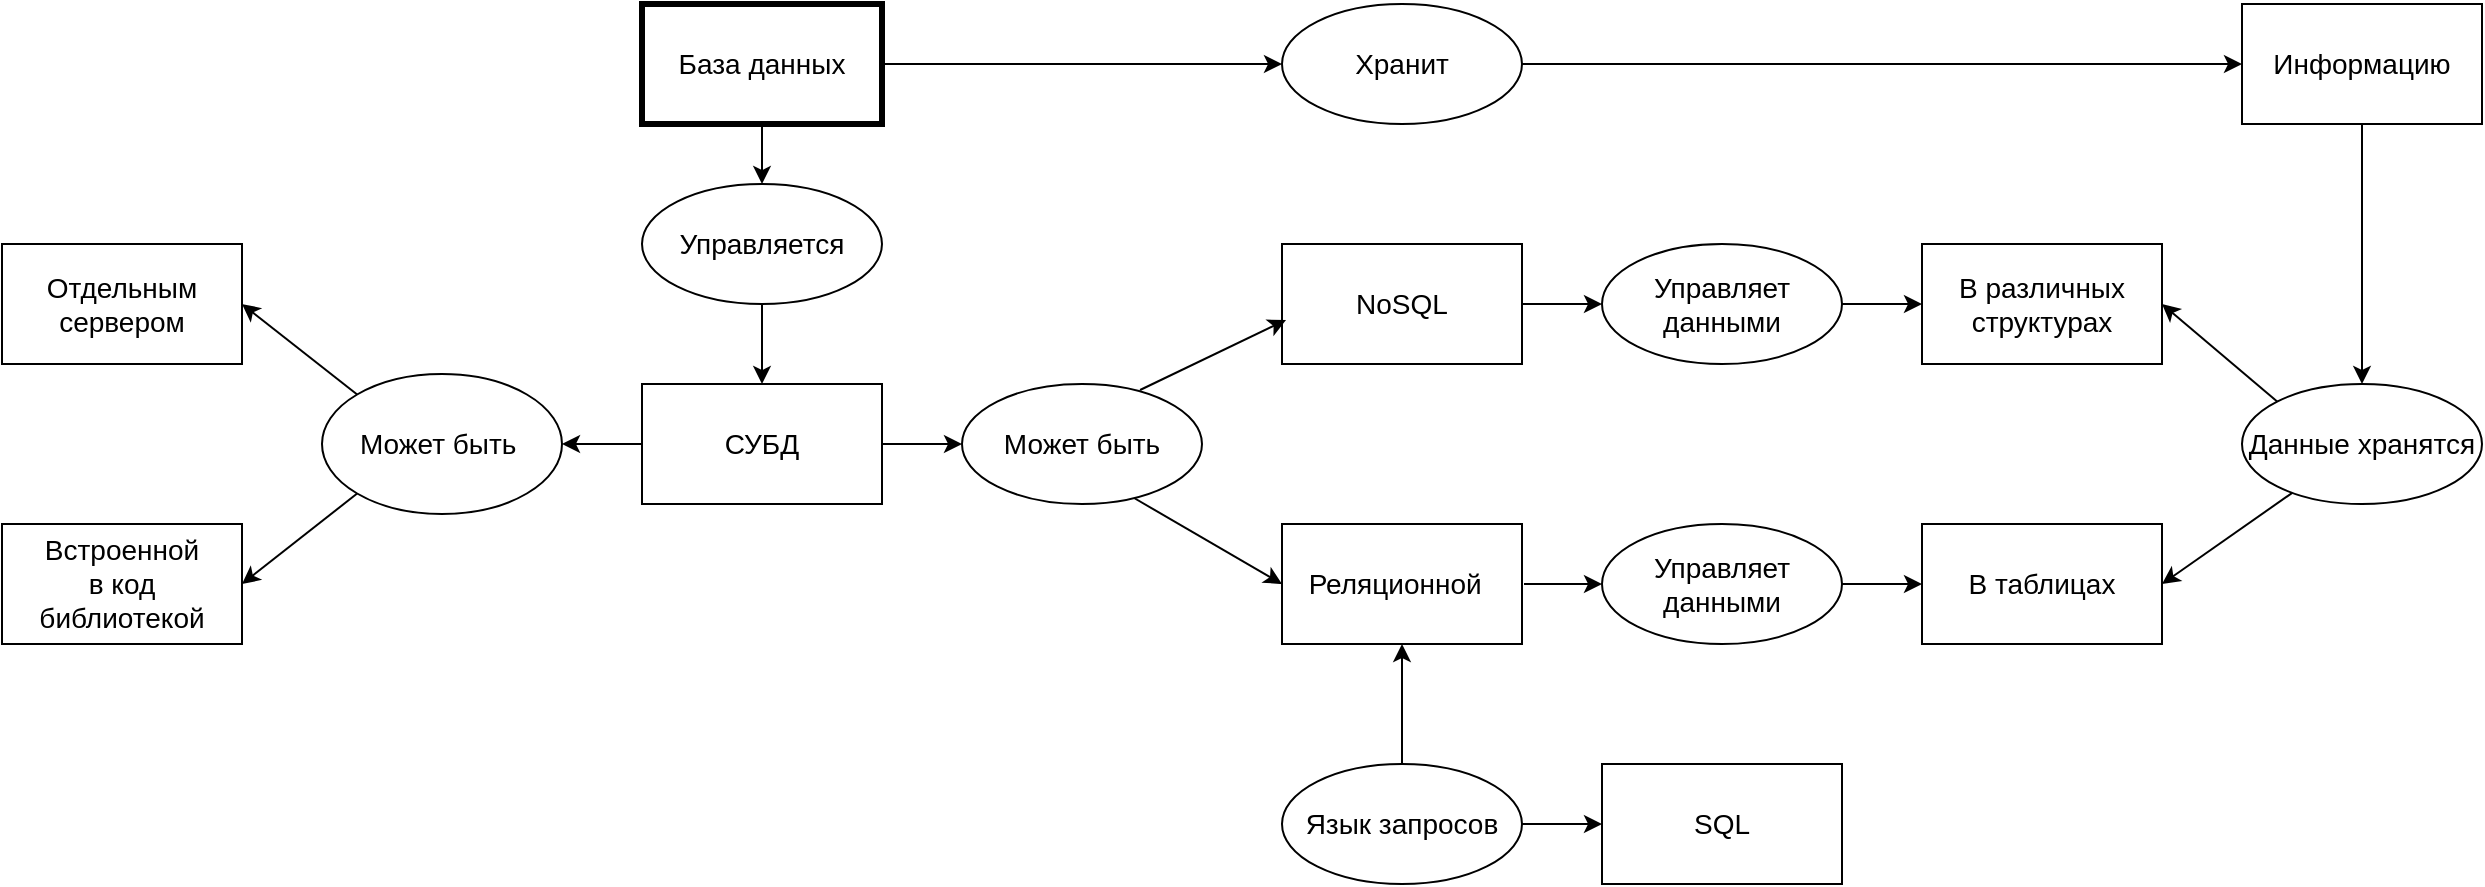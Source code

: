 <mxfile version="25.0.3">
  <diagram id="C5RBs43oDa-KdzZeNtuy" name="Page-1">
    <mxGraphModel dx="2253" dy="781" grid="1" gridSize="10" guides="1" tooltips="1" connect="1" arrows="1" fold="1" page="1" pageScale="1" pageWidth="827" pageHeight="1169" math="0" shadow="0">
      <root>
        <mxCell id="WIyWlLk6GJQsqaUBKTNV-0" />
        <mxCell id="WIyWlLk6GJQsqaUBKTNV-1" parent="WIyWlLk6GJQsqaUBKTNV-0" />
        <mxCell id="atEHouOnpm1WUrPrNCvM-0" value="&lt;font style=&quot;font-size: 14px;&quot;&gt;База данных&lt;/font&gt;" style="rounded=0;whiteSpace=wrap;html=1;strokeWidth=3;" parent="WIyWlLk6GJQsqaUBKTNV-1" vertex="1">
          <mxGeometry x="40" y="220" width="120" height="60" as="geometry" />
        </mxCell>
        <mxCell id="atEHouOnpm1WUrPrNCvM-2" value="&lt;span style=&quot;font-size: 14px;&quot;&gt;Хранит&lt;/span&gt;" style="ellipse;whiteSpace=wrap;html=1;strokeWidth=1;" parent="WIyWlLk6GJQsqaUBKTNV-1" vertex="1">
          <mxGeometry x="360" y="220" width="120" height="60" as="geometry" />
        </mxCell>
        <mxCell id="atEHouOnpm1WUrPrNCvM-3" value="" style="endArrow=classic;html=1;rounded=0;exitX=1;exitY=0.5;exitDx=0;exitDy=0;strokeWidth=1;entryX=0;entryY=0.5;entryDx=0;entryDy=0;" parent="WIyWlLk6GJQsqaUBKTNV-1" source="atEHouOnpm1WUrPrNCvM-0" target="atEHouOnpm1WUrPrNCvM-2" edge="1">
          <mxGeometry width="50" height="50" relative="1" as="geometry">
            <mxPoint x="360" y="480" as="sourcePoint" />
            <mxPoint x="310.27" y="247.156" as="targetPoint" />
          </mxGeometry>
        </mxCell>
        <mxCell id="atEHouOnpm1WUrPrNCvM-4" value="&lt;font style=&quot;font-size: 14px;&quot;&gt;Информацию&lt;/font&gt;" style="rounded=0;whiteSpace=wrap;html=1;strokeWidth=1;" parent="WIyWlLk6GJQsqaUBKTNV-1" vertex="1">
          <mxGeometry x="840" y="220" width="120" height="60" as="geometry" />
        </mxCell>
        <mxCell id="atEHouOnpm1WUrPrNCvM-5" value="" style="endArrow=classic;html=1;rounded=0;exitX=1;exitY=0.5;exitDx=0;exitDy=0;entryX=0;entryY=0.5;entryDx=0;entryDy=0;strokeWidth=1;" parent="WIyWlLk6GJQsqaUBKTNV-1" source="atEHouOnpm1WUrPrNCvM-2" target="atEHouOnpm1WUrPrNCvM-4" edge="1">
          <mxGeometry width="50" height="50" relative="1" as="geometry">
            <mxPoint x="390" y="480" as="sourcePoint" />
            <mxPoint x="440" y="430" as="targetPoint" />
          </mxGeometry>
        </mxCell>
        <mxCell id="atEHouOnpm1WUrPrNCvM-6" value="&lt;font style=&quot;font-size: 14px;&quot;&gt;Данные хранятся&lt;/font&gt;" style="ellipse;whiteSpace=wrap;html=1;strokeWidth=1;" parent="WIyWlLk6GJQsqaUBKTNV-1" vertex="1">
          <mxGeometry x="840" y="410" width="120" height="60" as="geometry" />
        </mxCell>
        <mxCell id="atEHouOnpm1WUrPrNCvM-8" value="&lt;span style=&quot;font-size: 14px;&quot;&gt;Управляется&lt;/span&gt;" style="ellipse;whiteSpace=wrap;html=1;strokeWidth=1;" parent="WIyWlLk6GJQsqaUBKTNV-1" vertex="1">
          <mxGeometry x="40" y="310" width="120" height="60" as="geometry" />
        </mxCell>
        <mxCell id="atEHouOnpm1WUrPrNCvM-10" value="&lt;font style=&quot;font-size: 14px;&quot;&gt;СУБД&lt;/font&gt;" style="rounded=0;whiteSpace=wrap;html=1;strokeWidth=1;" parent="WIyWlLk6GJQsqaUBKTNV-1" vertex="1">
          <mxGeometry x="40" y="410" width="120" height="60" as="geometry" />
        </mxCell>
        <mxCell id="atEHouOnpm1WUrPrNCvM-11" value="" style="endArrow=classic;html=1;rounded=0;exitX=0.5;exitY=1;exitDx=0;exitDy=0;entryX=0.5;entryY=0;entryDx=0;entryDy=0;strokeWidth=1;" parent="WIyWlLk6GJQsqaUBKTNV-1" source="atEHouOnpm1WUrPrNCvM-8" target="atEHouOnpm1WUrPrNCvM-10" edge="1">
          <mxGeometry width="50" height="50" relative="1" as="geometry">
            <mxPoint x="360" y="480" as="sourcePoint" />
            <mxPoint x="410" y="430" as="targetPoint" />
          </mxGeometry>
        </mxCell>
        <mxCell id="atEHouOnpm1WUrPrNCvM-12" value="&lt;font style=&quot;font-size: 14px;&quot;&gt;Может быть&amp;nbsp;&lt;/font&gt;" style="ellipse;whiteSpace=wrap;html=1;strokeWidth=1;" parent="WIyWlLk6GJQsqaUBKTNV-1" vertex="1">
          <mxGeometry x="-120" y="405" width="120" height="70" as="geometry" />
        </mxCell>
        <mxCell id="atEHouOnpm1WUrPrNCvM-13" value="" style="endArrow=classic;html=1;rounded=0;exitX=0;exitY=0.5;exitDx=0;exitDy=0;entryX=1;entryY=0.5;entryDx=0;entryDy=0;strokeWidth=1;" parent="WIyWlLk6GJQsqaUBKTNV-1" source="atEHouOnpm1WUrPrNCvM-10" target="atEHouOnpm1WUrPrNCvM-12" edge="1">
          <mxGeometry width="50" height="50" relative="1" as="geometry">
            <mxPoint x="390" y="480" as="sourcePoint" />
            <mxPoint x="440" y="430" as="targetPoint" />
          </mxGeometry>
        </mxCell>
        <mxCell id="atEHouOnpm1WUrPrNCvM-14" value="&lt;span style=&quot;font-size: 14px;&quot;&gt;Отдельным сервером&lt;/span&gt;" style="rounded=0;whiteSpace=wrap;html=1;strokeWidth=1;" parent="WIyWlLk6GJQsqaUBKTNV-1" vertex="1">
          <mxGeometry x="-280" y="340" width="120" height="60" as="geometry" />
        </mxCell>
        <mxCell id="atEHouOnpm1WUrPrNCvM-15" value="&lt;span style=&quot;font-size: 14px;&quot;&gt;Встроенной &lt;br&gt;в код библиотекой&lt;/span&gt;" style="rounded=0;whiteSpace=wrap;html=1;strokeWidth=1;" parent="WIyWlLk6GJQsqaUBKTNV-1" vertex="1">
          <mxGeometry x="-280" y="480" width="120" height="60" as="geometry" />
        </mxCell>
        <mxCell id="atEHouOnpm1WUrPrNCvM-16" value="" style="endArrow=classic;html=1;rounded=0;exitX=0;exitY=0;exitDx=0;exitDy=0;entryX=1;entryY=0.5;entryDx=0;entryDy=0;strokeWidth=1;" parent="WIyWlLk6GJQsqaUBKTNV-1" source="atEHouOnpm1WUrPrNCvM-12" target="atEHouOnpm1WUrPrNCvM-14" edge="1">
          <mxGeometry width="50" height="50" relative="1" as="geometry">
            <mxPoint x="360" y="480" as="sourcePoint" />
            <mxPoint x="410" y="430" as="targetPoint" />
          </mxGeometry>
        </mxCell>
        <mxCell id="atEHouOnpm1WUrPrNCvM-17" value="" style="endArrow=classic;html=1;rounded=0;exitX=0;exitY=1;exitDx=0;exitDy=0;entryX=1;entryY=0.5;entryDx=0;entryDy=0;strokeWidth=1;" parent="WIyWlLk6GJQsqaUBKTNV-1" source="atEHouOnpm1WUrPrNCvM-12" target="atEHouOnpm1WUrPrNCvM-15" edge="1">
          <mxGeometry width="50" height="50" relative="1" as="geometry">
            <mxPoint x="360" y="480" as="sourcePoint" />
            <mxPoint x="410" y="430" as="targetPoint" />
          </mxGeometry>
        </mxCell>
        <mxCell id="atEHouOnpm1WUrPrNCvM-18" value="&lt;font style=&quot;font-size: 14px;&quot;&gt;Может быть&lt;/font&gt;" style="ellipse;whiteSpace=wrap;html=1;strokeWidth=1;" parent="WIyWlLk6GJQsqaUBKTNV-1" vertex="1">
          <mxGeometry x="200" y="410" width="120" height="60" as="geometry" />
        </mxCell>
        <mxCell id="atEHouOnpm1WUrPrNCvM-19" value="" style="endArrow=classic;html=1;rounded=0;exitX=1;exitY=0.5;exitDx=0;exitDy=0;entryX=0;entryY=0.5;entryDx=0;entryDy=0;strokeWidth=1;" parent="WIyWlLk6GJQsqaUBKTNV-1" source="atEHouOnpm1WUrPrNCvM-10" target="atEHouOnpm1WUrPrNCvM-18" edge="1">
          <mxGeometry width="50" height="50" relative="1" as="geometry">
            <mxPoint x="360" y="480" as="sourcePoint" />
            <mxPoint x="220" y="470" as="targetPoint" />
          </mxGeometry>
        </mxCell>
        <mxCell id="atEHouOnpm1WUrPrNCvM-20" value="&lt;font style=&quot;font-size: 14px;&quot;&gt;Реляционной&lt;span style=&quot;white-space: pre;&quot;&gt;&#x9;&lt;/span&gt;&lt;/font&gt;" style="rounded=0;whiteSpace=wrap;html=1;strokeWidth=1;" parent="WIyWlLk6GJQsqaUBKTNV-1" vertex="1">
          <mxGeometry x="360" y="480" width="120" height="60" as="geometry" />
        </mxCell>
        <mxCell id="atEHouOnpm1WUrPrNCvM-21" value="&lt;font style=&quot;font-size: 14px;&quot;&gt;NoSQL&lt;/font&gt;" style="rounded=0;whiteSpace=wrap;html=1;strokeWidth=1;" parent="WIyWlLk6GJQsqaUBKTNV-1" vertex="1">
          <mxGeometry x="360" y="340" width="120" height="60" as="geometry" />
        </mxCell>
        <mxCell id="atEHouOnpm1WUrPrNCvM-22" value="" style="endArrow=classic;html=1;rounded=0;exitX=0.717;exitY=0.95;exitDx=0;exitDy=0;entryX=0;entryY=0.5;entryDx=0;entryDy=0;strokeWidth=1;exitPerimeter=0;" parent="WIyWlLk6GJQsqaUBKTNV-1" source="atEHouOnpm1WUrPrNCvM-18" target="atEHouOnpm1WUrPrNCvM-20" edge="1">
          <mxGeometry width="50" height="50" relative="1" as="geometry">
            <mxPoint x="390" y="480" as="sourcePoint" />
            <mxPoint x="440" y="430" as="targetPoint" />
          </mxGeometry>
        </mxCell>
        <mxCell id="atEHouOnpm1WUrPrNCvM-23" value="" style="endArrow=classic;html=1;rounded=0;exitX=0.742;exitY=0.05;exitDx=0;exitDy=0;entryX=0.017;entryY=0.633;entryDx=0;entryDy=0;strokeWidth=1;entryPerimeter=0;exitPerimeter=0;" parent="WIyWlLk6GJQsqaUBKTNV-1" source="atEHouOnpm1WUrPrNCvM-18" target="atEHouOnpm1WUrPrNCvM-21" edge="1">
          <mxGeometry width="50" height="50" relative="1" as="geometry">
            <mxPoint x="390" y="480" as="sourcePoint" />
            <mxPoint x="440" y="430" as="targetPoint" />
          </mxGeometry>
        </mxCell>
        <mxCell id="atEHouOnpm1WUrPrNCvM-24" value="&lt;font style=&quot;font-size: 14px;&quot;&gt;Управляет&lt;br&gt;данными&lt;br&gt;&lt;/font&gt;" style="ellipse;whiteSpace=wrap;html=1;strokeWidth=1;" parent="WIyWlLk6GJQsqaUBKTNV-1" vertex="1">
          <mxGeometry x="520" y="340" width="120" height="60" as="geometry" />
        </mxCell>
        <mxCell id="atEHouOnpm1WUrPrNCvM-25" value="" style="endArrow=classic;html=1;rounded=0;entryX=0;entryY=0.5;entryDx=0;entryDy=0;exitX=1;exitY=0.5;exitDx=0;exitDy=0;strokeWidth=1;" parent="WIyWlLk6GJQsqaUBKTNV-1" source="atEHouOnpm1WUrPrNCvM-21" target="atEHouOnpm1WUrPrNCvM-24" edge="1">
          <mxGeometry width="50" height="50" relative="1" as="geometry">
            <mxPoint x="390" y="480" as="sourcePoint" />
            <mxPoint x="440" y="430" as="targetPoint" />
          </mxGeometry>
        </mxCell>
        <mxCell id="atEHouOnpm1WUrPrNCvM-26" value="&lt;font style=&quot;font-size: 14px;&quot;&gt;Управляет&lt;br&gt;данными&lt;/font&gt;" style="ellipse;whiteSpace=wrap;html=1;strokeWidth=1;" parent="WIyWlLk6GJQsqaUBKTNV-1" vertex="1">
          <mxGeometry x="520" y="480" width="120" height="60" as="geometry" />
        </mxCell>
        <mxCell id="atEHouOnpm1WUrPrNCvM-27" value="" style="endArrow=classic;html=1;rounded=0;entryX=0;entryY=0.5;entryDx=0;entryDy=0;strokeWidth=1;" parent="WIyWlLk6GJQsqaUBKTNV-1" target="atEHouOnpm1WUrPrNCvM-26" edge="1">
          <mxGeometry width="50" height="50" relative="1" as="geometry">
            <mxPoint x="481" y="510" as="sourcePoint" />
            <mxPoint x="440" y="430" as="targetPoint" />
          </mxGeometry>
        </mxCell>
        <mxCell id="atEHouOnpm1WUrPrNCvM-28" value="&lt;font style=&quot;font-size: 14px;&quot;&gt;В таблицах&lt;/font&gt;" style="rounded=0;whiteSpace=wrap;html=1;strokeWidth=1;" parent="WIyWlLk6GJQsqaUBKTNV-1" vertex="1">
          <mxGeometry x="680" y="480" width="120" height="60" as="geometry" />
        </mxCell>
        <mxCell id="atEHouOnpm1WUrPrNCvM-29" value="&lt;font style=&quot;font-size: 14px;&quot;&gt;В различных&lt;br&gt;структурах&lt;/font&gt;" style="rounded=0;whiteSpace=wrap;html=1;strokeWidth=1;" parent="WIyWlLk6GJQsqaUBKTNV-1" vertex="1">
          <mxGeometry x="680" y="340" width="120" height="60" as="geometry" />
        </mxCell>
        <mxCell id="atEHouOnpm1WUrPrNCvM-30" value="" style="endArrow=classic;html=1;rounded=0;exitX=1;exitY=0.5;exitDx=0;exitDy=0;entryX=0;entryY=0.5;entryDx=0;entryDy=0;strokeWidth=1;" parent="WIyWlLk6GJQsqaUBKTNV-1" source="atEHouOnpm1WUrPrNCvM-24" target="atEHouOnpm1WUrPrNCvM-29" edge="1">
          <mxGeometry width="50" height="50" relative="1" as="geometry">
            <mxPoint x="390" y="440" as="sourcePoint" />
            <mxPoint x="440" y="390" as="targetPoint" />
          </mxGeometry>
        </mxCell>
        <mxCell id="atEHouOnpm1WUrPrNCvM-32" value="" style="endArrow=classic;html=1;rounded=0;exitX=0;exitY=0;exitDx=0;exitDy=0;entryX=1;entryY=0.5;entryDx=0;entryDy=0;strokeWidth=1;" parent="WIyWlLk6GJQsqaUBKTNV-1" source="atEHouOnpm1WUrPrNCvM-6" target="atEHouOnpm1WUrPrNCvM-29" edge="1">
          <mxGeometry width="50" height="50" relative="1" as="geometry">
            <mxPoint x="350" y="450" as="sourcePoint" />
            <mxPoint x="400" y="400" as="targetPoint" />
          </mxGeometry>
        </mxCell>
        <mxCell id="atEHouOnpm1WUrPrNCvM-33" value="" style="endArrow=classic;html=1;rounded=0;strokeWidth=1;entryX=1;entryY=0.5;entryDx=0;entryDy=0;" parent="WIyWlLk6GJQsqaUBKTNV-1" source="atEHouOnpm1WUrPrNCvM-6" target="atEHouOnpm1WUrPrNCvM-28" edge="1">
          <mxGeometry width="50" height="50" relative="1" as="geometry">
            <mxPoint x="350" y="450" as="sourcePoint" />
            <mxPoint x="790" y="510" as="targetPoint" />
          </mxGeometry>
        </mxCell>
        <mxCell id="lozMkZO7XcV9D7aJrH9d-4" style="edgeStyle=orthogonalEdgeStyle;rounded=0;orthogonalLoop=1;jettySize=auto;html=1;entryX=0;entryY=0.5;entryDx=0;entryDy=0;" parent="WIyWlLk6GJQsqaUBKTNV-1" source="atEHouOnpm1WUrPrNCvM-34" target="atEHouOnpm1WUrPrNCvM-35" edge="1">
          <mxGeometry relative="1" as="geometry" />
        </mxCell>
        <mxCell id="atEHouOnpm1WUrPrNCvM-34" value="&lt;font style=&quot;font-size: 14px;&quot;&gt;Язык запросов&lt;/font&gt;" style="ellipse;whiteSpace=wrap;html=1;strokeWidth=1;resizeWidth=1;resizeHeight=1;" parent="WIyWlLk6GJQsqaUBKTNV-1" vertex="1">
          <mxGeometry x="360" y="600" width="120" height="60" as="geometry" />
        </mxCell>
        <mxCell id="atEHouOnpm1WUrPrNCvM-35" value="&lt;font style=&quot;font-size: 14px;&quot;&gt;SQL&lt;/font&gt;" style="rounded=0;whiteSpace=wrap;html=1;strokeWidth=1;" parent="WIyWlLk6GJQsqaUBKTNV-1" vertex="1">
          <mxGeometry x="520" y="600" width="120" height="60" as="geometry" />
        </mxCell>
        <mxCell id="lozMkZO7XcV9D7aJrH9d-3" value="" style="endArrow=classic;html=1;rounded=0;entryX=0;entryY=0.5;entryDx=0;entryDy=0;exitX=1;exitY=0.5;exitDx=0;exitDy=0;" parent="WIyWlLk6GJQsqaUBKTNV-1" source="atEHouOnpm1WUrPrNCvM-26" target="atEHouOnpm1WUrPrNCvM-28" edge="1">
          <mxGeometry width="50" height="50" relative="1" as="geometry">
            <mxPoint x="180" y="640" as="sourcePoint" />
            <mxPoint x="230" y="590" as="targetPoint" />
          </mxGeometry>
        </mxCell>
        <mxCell id="lozMkZO7XcV9D7aJrH9d-7" value="" style="endArrow=classic;html=1;rounded=0;exitX=0.5;exitY=0;exitDx=0;exitDy=0;entryX=0.5;entryY=1;entryDx=0;entryDy=0;" parent="WIyWlLk6GJQsqaUBKTNV-1" source="atEHouOnpm1WUrPrNCvM-34" target="atEHouOnpm1WUrPrNCvM-20" edge="1">
          <mxGeometry width="50" height="50" relative="1" as="geometry">
            <mxPoint x="180" y="640" as="sourcePoint" />
            <mxPoint x="420" y="540" as="targetPoint" />
          </mxGeometry>
        </mxCell>
        <mxCell id="lozMkZO7XcV9D7aJrH9d-10" value="" style="endArrow=classic;html=1;rounded=0;exitX=0.5;exitY=1;exitDx=0;exitDy=0;entryX=0.5;entryY=0;entryDx=0;entryDy=0;" parent="WIyWlLk6GJQsqaUBKTNV-1" source="atEHouOnpm1WUrPrNCvM-4" target="atEHouOnpm1WUrPrNCvM-6" edge="1">
          <mxGeometry width="50" height="50" relative="1" as="geometry">
            <mxPoint x="140" y="640" as="sourcePoint" />
            <mxPoint x="190" y="590" as="targetPoint" />
          </mxGeometry>
        </mxCell>
        <mxCell id="lozMkZO7XcV9D7aJrH9d-11" value="" style="endArrow=classic;html=1;rounded=0;exitX=0.5;exitY=1;exitDx=0;exitDy=0;" parent="WIyWlLk6GJQsqaUBKTNV-1" source="atEHouOnpm1WUrPrNCvM-0" target="atEHouOnpm1WUrPrNCvM-8" edge="1">
          <mxGeometry width="50" height="50" relative="1" as="geometry">
            <mxPoint x="230" y="640" as="sourcePoint" />
            <mxPoint x="280" y="590" as="targetPoint" />
          </mxGeometry>
        </mxCell>
      </root>
    </mxGraphModel>
  </diagram>
</mxfile>
